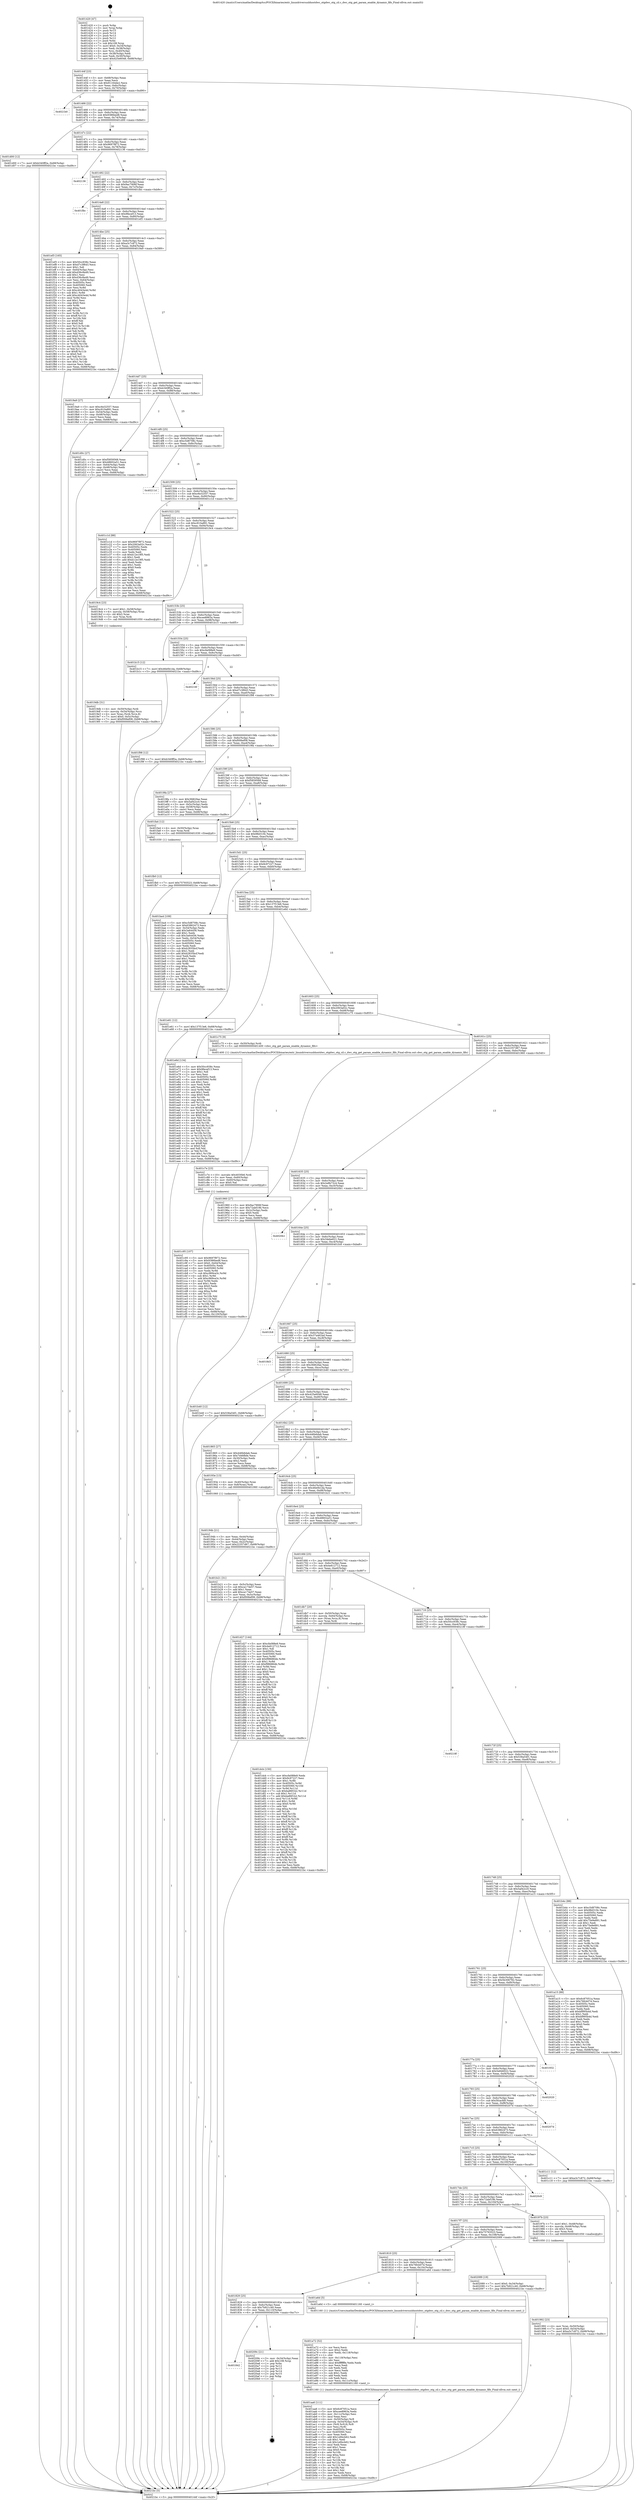 digraph "0x401420" {
  label = "0x401420 (/mnt/c/Users/mathe/Desktop/tcc/POCII/binaries/extr_linuxdriversusbhostdwc_otgdwc_otg_cil.c_dwc_otg_get_param_enable_dynamic_fifo_Final-ollvm.out::main(0))"
  labelloc = "t"
  node[shape=record]

  Entry [label="",width=0.3,height=0.3,shape=circle,fillcolor=black,style=filled]
  "0x40144f" [label="{
     0x40144f [23]\l
     | [instrs]\l
     &nbsp;&nbsp;0x40144f \<+3\>: mov -0x68(%rbp),%eax\l
     &nbsp;&nbsp;0x401452 \<+2\>: mov %eax,%ecx\l
     &nbsp;&nbsp;0x401454 \<+6\>: sub $0x91164de2,%ecx\l
     &nbsp;&nbsp;0x40145a \<+3\>: mov %eax,-0x6c(%rbp)\l
     &nbsp;&nbsp;0x40145d \<+3\>: mov %ecx,-0x70(%rbp)\l
     &nbsp;&nbsp;0x401460 \<+6\>: je 00000000004021b0 \<main+0xd90\>\l
  }"]
  "0x4021b0" [label="{
     0x4021b0\l
  }", style=dashed]
  "0x401466" [label="{
     0x401466 [22]\l
     | [instrs]\l
     &nbsp;&nbsp;0x401466 \<+5\>: jmp 000000000040146b \<main+0x4b\>\l
     &nbsp;&nbsp;0x40146b \<+3\>: mov -0x6c(%rbp),%eax\l
     &nbsp;&nbsp;0x40146e \<+5\>: sub $0x9386bed8,%eax\l
     &nbsp;&nbsp;0x401473 \<+3\>: mov %eax,-0x74(%rbp)\l
     &nbsp;&nbsp;0x401476 \<+6\>: je 0000000000401d00 \<main+0x8e0\>\l
  }"]
  Exit [label="",width=0.3,height=0.3,shape=circle,fillcolor=black,style=filled,peripheries=2]
  "0x401d00" [label="{
     0x401d00 [12]\l
     | [instrs]\l
     &nbsp;&nbsp;0x401d00 \<+7\>: movl $0xb340ff2a,-0x68(%rbp)\l
     &nbsp;&nbsp;0x401d07 \<+5\>: jmp 00000000004021bc \<main+0xd9c\>\l
  }"]
  "0x40147c" [label="{
     0x40147c [22]\l
     | [instrs]\l
     &nbsp;&nbsp;0x40147c \<+5\>: jmp 0000000000401481 \<main+0x61\>\l
     &nbsp;&nbsp;0x401481 \<+3\>: mov -0x6c(%rbp),%eax\l
     &nbsp;&nbsp;0x401484 \<+5\>: sub $0x9697f872,%eax\l
     &nbsp;&nbsp;0x401489 \<+3\>: mov %eax,-0x78(%rbp)\l
     &nbsp;&nbsp;0x40148c \<+6\>: je 0000000000402136 \<main+0xd16\>\l
  }"]
  "0x401842" [label="{
     0x401842\l
  }", style=dashed]
  "0x402136" [label="{
     0x402136\l
  }", style=dashed]
  "0x401492" [label="{
     0x401492 [22]\l
     | [instrs]\l
     &nbsp;&nbsp;0x401492 \<+5\>: jmp 0000000000401497 \<main+0x77\>\l
     &nbsp;&nbsp;0x401497 \<+3\>: mov -0x6c(%rbp),%eax\l
     &nbsp;&nbsp;0x40149a \<+5\>: sub $0x9ac7906f,%eax\l
     &nbsp;&nbsp;0x40149f \<+3\>: mov %eax,-0x7c(%rbp)\l
     &nbsp;&nbsp;0x4014a2 \<+6\>: je 0000000000401fbc \<main+0xb9c\>\l
  }"]
  "0x40209c" [label="{
     0x40209c [21]\l
     | [instrs]\l
     &nbsp;&nbsp;0x40209c \<+3\>: mov -0x34(%rbp),%eax\l
     &nbsp;&nbsp;0x40209f \<+7\>: add $0x108,%rsp\l
     &nbsp;&nbsp;0x4020a6 \<+1\>: pop %rbx\l
     &nbsp;&nbsp;0x4020a7 \<+2\>: pop %r12\l
     &nbsp;&nbsp;0x4020a9 \<+2\>: pop %r13\l
     &nbsp;&nbsp;0x4020ab \<+2\>: pop %r14\l
     &nbsp;&nbsp;0x4020ad \<+2\>: pop %r15\l
     &nbsp;&nbsp;0x4020af \<+1\>: pop %rbp\l
     &nbsp;&nbsp;0x4020b0 \<+1\>: ret\l
  }"]
  "0x401fbc" [label="{
     0x401fbc\l
  }", style=dashed]
  "0x4014a8" [label="{
     0x4014a8 [22]\l
     | [instrs]\l
     &nbsp;&nbsp;0x4014a8 \<+5\>: jmp 00000000004014ad \<main+0x8d\>\l
     &nbsp;&nbsp;0x4014ad \<+3\>: mov -0x6c(%rbp),%eax\l
     &nbsp;&nbsp;0x4014b0 \<+5\>: sub $0x9fecef13,%eax\l
     &nbsp;&nbsp;0x4014b5 \<+3\>: mov %eax,-0x80(%rbp)\l
     &nbsp;&nbsp;0x4014b8 \<+6\>: je 0000000000401ef3 \<main+0xad3\>\l
  }"]
  "0x401fb0" [label="{
     0x401fb0 [12]\l
     | [instrs]\l
     &nbsp;&nbsp;0x401fb0 \<+7\>: movl $0x75793523,-0x68(%rbp)\l
     &nbsp;&nbsp;0x401fb7 \<+5\>: jmp 00000000004021bc \<main+0xd9c\>\l
  }"]
  "0x401ef3" [label="{
     0x401ef3 [165]\l
     | [instrs]\l
     &nbsp;&nbsp;0x401ef3 \<+5\>: mov $0x50cc938c,%eax\l
     &nbsp;&nbsp;0x401ef8 \<+5\>: mov $0xd7c3f643,%ecx\l
     &nbsp;&nbsp;0x401efd \<+2\>: mov $0x1,%dl\l
     &nbsp;&nbsp;0x401eff \<+3\>: mov -0x64(%rbp),%esi\l
     &nbsp;&nbsp;0x401f02 \<+6\>: add $0xd36c8a49,%esi\l
     &nbsp;&nbsp;0x401f08 \<+3\>: add $0x1,%esi\l
     &nbsp;&nbsp;0x401f0b \<+6\>: sub $0xd36c8a49,%esi\l
     &nbsp;&nbsp;0x401f11 \<+3\>: mov %esi,-0x64(%rbp)\l
     &nbsp;&nbsp;0x401f14 \<+7\>: mov 0x40505c,%esi\l
     &nbsp;&nbsp;0x401f1b \<+7\>: mov 0x405060,%edi\l
     &nbsp;&nbsp;0x401f22 \<+3\>: mov %esi,%r8d\l
     &nbsp;&nbsp;0x401f25 \<+7\>: sub $0xc4043e4d,%r8d\l
     &nbsp;&nbsp;0x401f2c \<+4\>: sub $0x1,%r8d\l
     &nbsp;&nbsp;0x401f30 \<+7\>: add $0xc4043e4d,%r8d\l
     &nbsp;&nbsp;0x401f37 \<+4\>: imul %r8d,%esi\l
     &nbsp;&nbsp;0x401f3b \<+3\>: and $0x1,%esi\l
     &nbsp;&nbsp;0x401f3e \<+3\>: cmp $0x0,%esi\l
     &nbsp;&nbsp;0x401f41 \<+4\>: sete %r9b\l
     &nbsp;&nbsp;0x401f45 \<+3\>: cmp $0xa,%edi\l
     &nbsp;&nbsp;0x401f48 \<+4\>: setl %r10b\l
     &nbsp;&nbsp;0x401f4c \<+3\>: mov %r9b,%r11b\l
     &nbsp;&nbsp;0x401f4f \<+4\>: xor $0xff,%r11b\l
     &nbsp;&nbsp;0x401f53 \<+3\>: mov %r10b,%bl\l
     &nbsp;&nbsp;0x401f56 \<+3\>: xor $0xff,%bl\l
     &nbsp;&nbsp;0x401f59 \<+3\>: xor $0x0,%dl\l
     &nbsp;&nbsp;0x401f5c \<+3\>: mov %r11b,%r14b\l
     &nbsp;&nbsp;0x401f5f \<+4\>: and $0x0,%r14b\l
     &nbsp;&nbsp;0x401f63 \<+3\>: and %dl,%r9b\l
     &nbsp;&nbsp;0x401f66 \<+3\>: mov %bl,%r15b\l
     &nbsp;&nbsp;0x401f69 \<+4\>: and $0x0,%r15b\l
     &nbsp;&nbsp;0x401f6d \<+3\>: and %dl,%r10b\l
     &nbsp;&nbsp;0x401f70 \<+3\>: or %r9b,%r14b\l
     &nbsp;&nbsp;0x401f73 \<+3\>: or %r10b,%r15b\l
     &nbsp;&nbsp;0x401f76 \<+3\>: xor %r15b,%r14b\l
     &nbsp;&nbsp;0x401f79 \<+3\>: or %bl,%r11b\l
     &nbsp;&nbsp;0x401f7c \<+4\>: xor $0xff,%r11b\l
     &nbsp;&nbsp;0x401f80 \<+3\>: or $0x0,%dl\l
     &nbsp;&nbsp;0x401f83 \<+3\>: and %dl,%r11b\l
     &nbsp;&nbsp;0x401f86 \<+3\>: or %r11b,%r14b\l
     &nbsp;&nbsp;0x401f89 \<+4\>: test $0x1,%r14b\l
     &nbsp;&nbsp;0x401f8d \<+3\>: cmovne %ecx,%eax\l
     &nbsp;&nbsp;0x401f90 \<+3\>: mov %eax,-0x68(%rbp)\l
     &nbsp;&nbsp;0x401f93 \<+5\>: jmp 00000000004021bc \<main+0xd9c\>\l
  }"]
  "0x4014be" [label="{
     0x4014be [25]\l
     | [instrs]\l
     &nbsp;&nbsp;0x4014be \<+5\>: jmp 00000000004014c3 \<main+0xa3\>\l
     &nbsp;&nbsp;0x4014c3 \<+3\>: mov -0x6c(%rbp),%eax\l
     &nbsp;&nbsp;0x4014c6 \<+5\>: sub $0xa3c7c872,%eax\l
     &nbsp;&nbsp;0x4014cb \<+6\>: mov %eax,-0x84(%rbp)\l
     &nbsp;&nbsp;0x4014d1 \<+6\>: je 00000000004019a9 \<main+0x589\>\l
  }"]
  "0x401dcb" [label="{
     0x401dcb [150]\l
     | [instrs]\l
     &nbsp;&nbsp;0x401dcb \<+5\>: mov $0xcfa088e9,%edx\l
     &nbsp;&nbsp;0x401dd0 \<+5\>: mov $0x9c97227,%esi\l
     &nbsp;&nbsp;0x401dd5 \<+3\>: mov $0x1,%r8b\l
     &nbsp;&nbsp;0x401dd8 \<+8\>: mov 0x40505c,%r9d\l
     &nbsp;&nbsp;0x401de0 \<+8\>: mov 0x405060,%r10d\l
     &nbsp;&nbsp;0x401de8 \<+3\>: mov %r9d,%r11d\l
     &nbsp;&nbsp;0x401deb \<+7\>: sub $0xba86f1b2,%r11d\l
     &nbsp;&nbsp;0x401df2 \<+4\>: sub $0x1,%r11d\l
     &nbsp;&nbsp;0x401df6 \<+7\>: add $0xba86f1b2,%r11d\l
     &nbsp;&nbsp;0x401dfd \<+4\>: imul %r11d,%r9d\l
     &nbsp;&nbsp;0x401e01 \<+4\>: and $0x1,%r9d\l
     &nbsp;&nbsp;0x401e05 \<+4\>: cmp $0x0,%r9d\l
     &nbsp;&nbsp;0x401e09 \<+3\>: sete %bl\l
     &nbsp;&nbsp;0x401e0c \<+4\>: cmp $0xa,%r10d\l
     &nbsp;&nbsp;0x401e10 \<+4\>: setl %r14b\l
     &nbsp;&nbsp;0x401e14 \<+3\>: mov %bl,%r15b\l
     &nbsp;&nbsp;0x401e17 \<+4\>: xor $0xff,%r15b\l
     &nbsp;&nbsp;0x401e1b \<+3\>: mov %r14b,%r12b\l
     &nbsp;&nbsp;0x401e1e \<+4\>: xor $0xff,%r12b\l
     &nbsp;&nbsp;0x401e22 \<+4\>: xor $0x1,%r8b\l
     &nbsp;&nbsp;0x401e26 \<+3\>: mov %r15b,%r13b\l
     &nbsp;&nbsp;0x401e29 \<+4\>: and $0xff,%r13b\l
     &nbsp;&nbsp;0x401e2d \<+3\>: and %r8b,%bl\l
     &nbsp;&nbsp;0x401e30 \<+3\>: mov %r12b,%al\l
     &nbsp;&nbsp;0x401e33 \<+2\>: and $0xff,%al\l
     &nbsp;&nbsp;0x401e35 \<+3\>: and %r8b,%r14b\l
     &nbsp;&nbsp;0x401e38 \<+3\>: or %bl,%r13b\l
     &nbsp;&nbsp;0x401e3b \<+3\>: or %r14b,%al\l
     &nbsp;&nbsp;0x401e3e \<+3\>: xor %al,%r13b\l
     &nbsp;&nbsp;0x401e41 \<+3\>: or %r12b,%r15b\l
     &nbsp;&nbsp;0x401e44 \<+4\>: xor $0xff,%r15b\l
     &nbsp;&nbsp;0x401e48 \<+4\>: or $0x1,%r8b\l
     &nbsp;&nbsp;0x401e4c \<+3\>: and %r8b,%r15b\l
     &nbsp;&nbsp;0x401e4f \<+3\>: or %r15b,%r13b\l
     &nbsp;&nbsp;0x401e52 \<+4\>: test $0x1,%r13b\l
     &nbsp;&nbsp;0x401e56 \<+3\>: cmovne %esi,%edx\l
     &nbsp;&nbsp;0x401e59 \<+3\>: mov %edx,-0x68(%rbp)\l
     &nbsp;&nbsp;0x401e5c \<+5\>: jmp 00000000004021bc \<main+0xd9c\>\l
  }"]
  "0x4019a9" [label="{
     0x4019a9 [27]\l
     | [instrs]\l
     &nbsp;&nbsp;0x4019a9 \<+5\>: mov $0xc6e32557,%eax\l
     &nbsp;&nbsp;0x4019ae \<+5\>: mov $0xc910a891,%ecx\l
     &nbsp;&nbsp;0x4019b3 \<+3\>: mov -0x54(%rbp),%edx\l
     &nbsp;&nbsp;0x4019b6 \<+3\>: cmp -0x48(%rbp),%edx\l
     &nbsp;&nbsp;0x4019b9 \<+3\>: cmovl %ecx,%eax\l
     &nbsp;&nbsp;0x4019bc \<+3\>: mov %eax,-0x68(%rbp)\l
     &nbsp;&nbsp;0x4019bf \<+5\>: jmp 00000000004021bc \<main+0xd9c\>\l
  }"]
  "0x4014d7" [label="{
     0x4014d7 [25]\l
     | [instrs]\l
     &nbsp;&nbsp;0x4014d7 \<+5\>: jmp 00000000004014dc \<main+0xbc\>\l
     &nbsp;&nbsp;0x4014dc \<+3\>: mov -0x6c(%rbp),%eax\l
     &nbsp;&nbsp;0x4014df \<+5\>: sub $0xb340ff2a,%eax\l
     &nbsp;&nbsp;0x4014e4 \<+6\>: mov %eax,-0x88(%rbp)\l
     &nbsp;&nbsp;0x4014ea \<+6\>: je 0000000000401d0c \<main+0x8ec\>\l
  }"]
  "0x401c95" [label="{
     0x401c95 [107]\l
     | [instrs]\l
     &nbsp;&nbsp;0x401c95 \<+5\>: mov $0x9697f872,%esi\l
     &nbsp;&nbsp;0x401c9a \<+5\>: mov $0x9386bed8,%ecx\l
     &nbsp;&nbsp;0x401c9f \<+7\>: movl $0x0,-0x64(%rbp)\l
     &nbsp;&nbsp;0x401ca6 \<+7\>: mov 0x40505c,%edx\l
     &nbsp;&nbsp;0x401cad \<+8\>: mov 0x405060,%r8d\l
     &nbsp;&nbsp;0x401cb5 \<+3\>: mov %edx,%r9d\l
     &nbsp;&nbsp;0x401cb8 \<+7\>: sub $0xc969ce3c,%r9d\l
     &nbsp;&nbsp;0x401cbf \<+4\>: sub $0x1,%r9d\l
     &nbsp;&nbsp;0x401cc3 \<+7\>: add $0xc969ce3c,%r9d\l
     &nbsp;&nbsp;0x401cca \<+4\>: imul %r9d,%edx\l
     &nbsp;&nbsp;0x401cce \<+3\>: and $0x1,%edx\l
     &nbsp;&nbsp;0x401cd1 \<+3\>: cmp $0x0,%edx\l
     &nbsp;&nbsp;0x401cd4 \<+4\>: sete %r10b\l
     &nbsp;&nbsp;0x401cd8 \<+4\>: cmp $0xa,%r8d\l
     &nbsp;&nbsp;0x401cdc \<+4\>: setl %r11b\l
     &nbsp;&nbsp;0x401ce0 \<+3\>: mov %r10b,%bl\l
     &nbsp;&nbsp;0x401ce3 \<+3\>: and %r11b,%bl\l
     &nbsp;&nbsp;0x401ce6 \<+3\>: xor %r11b,%r10b\l
     &nbsp;&nbsp;0x401ce9 \<+3\>: or %r10b,%bl\l
     &nbsp;&nbsp;0x401cec \<+3\>: test $0x1,%bl\l
     &nbsp;&nbsp;0x401cef \<+3\>: cmovne %ecx,%esi\l
     &nbsp;&nbsp;0x401cf2 \<+3\>: mov %esi,-0x68(%rbp)\l
     &nbsp;&nbsp;0x401cf5 \<+6\>: mov %eax,-0x120(%rbp)\l
     &nbsp;&nbsp;0x401cfb \<+5\>: jmp 00000000004021bc \<main+0xd9c\>\l
  }"]
  "0x401d0c" [label="{
     0x401d0c [27]\l
     | [instrs]\l
     &nbsp;&nbsp;0x401d0c \<+5\>: mov $0xf5859568,%eax\l
     &nbsp;&nbsp;0x401d11 \<+5\>: mov $0x48602a51,%ecx\l
     &nbsp;&nbsp;0x401d16 \<+3\>: mov -0x64(%rbp),%edx\l
     &nbsp;&nbsp;0x401d19 \<+3\>: cmp -0x48(%rbp),%edx\l
     &nbsp;&nbsp;0x401d1c \<+3\>: cmovl %ecx,%eax\l
     &nbsp;&nbsp;0x401d1f \<+3\>: mov %eax,-0x68(%rbp)\l
     &nbsp;&nbsp;0x401d22 \<+5\>: jmp 00000000004021bc \<main+0xd9c\>\l
  }"]
  "0x4014f0" [label="{
     0x4014f0 [25]\l
     | [instrs]\l
     &nbsp;&nbsp;0x4014f0 \<+5\>: jmp 00000000004014f5 \<main+0xd5\>\l
     &nbsp;&nbsp;0x4014f5 \<+3\>: mov -0x6c(%rbp),%eax\l
     &nbsp;&nbsp;0x4014f8 \<+5\>: sub $0xc5d8708c,%eax\l
     &nbsp;&nbsp;0x4014fd \<+6\>: mov %eax,-0x8c(%rbp)\l
     &nbsp;&nbsp;0x401503 \<+6\>: je 000000000040211d \<main+0xcfd\>\l
  }"]
  "0x401c7e" [label="{
     0x401c7e [23]\l
     | [instrs]\l
     &nbsp;&nbsp;0x401c7e \<+10\>: movabs $0x4030b6,%rdi\l
     &nbsp;&nbsp;0x401c88 \<+3\>: mov %eax,-0x60(%rbp)\l
     &nbsp;&nbsp;0x401c8b \<+3\>: mov -0x60(%rbp),%esi\l
     &nbsp;&nbsp;0x401c8e \<+2\>: mov $0x0,%al\l
     &nbsp;&nbsp;0x401c90 \<+5\>: call 0000000000401040 \<printf@plt\>\l
     | [calls]\l
     &nbsp;&nbsp;0x401040 \{1\} (unknown)\l
  }"]
  "0x40211d" [label="{
     0x40211d\l
  }", style=dashed]
  "0x401509" [label="{
     0x401509 [25]\l
     | [instrs]\l
     &nbsp;&nbsp;0x401509 \<+5\>: jmp 000000000040150e \<main+0xee\>\l
     &nbsp;&nbsp;0x40150e \<+3\>: mov -0x6c(%rbp),%eax\l
     &nbsp;&nbsp;0x401511 \<+5\>: sub $0xc6e32557,%eax\l
     &nbsp;&nbsp;0x401516 \<+6\>: mov %eax,-0x90(%rbp)\l
     &nbsp;&nbsp;0x40151c \<+6\>: je 0000000000401c1d \<main+0x7fd\>\l
  }"]
  "0x401aa6" [label="{
     0x401aa6 [111]\l
     | [instrs]\l
     &nbsp;&nbsp;0x401aa6 \<+5\>: mov $0x6c87051a,%ecx\l
     &nbsp;&nbsp;0x401aab \<+5\>: mov $0xcee8963a,%edx\l
     &nbsp;&nbsp;0x401ab0 \<+6\>: mov -0x11c(%rbp),%esi\l
     &nbsp;&nbsp;0x401ab6 \<+3\>: imul %eax,%esi\l
     &nbsp;&nbsp;0x401ab9 \<+4\>: mov -0x50(%rbp),%r8\l
     &nbsp;&nbsp;0x401abd \<+4\>: movslq -0x54(%rbp),%r9\l
     &nbsp;&nbsp;0x401ac1 \<+4\>: mov (%r8,%r9,8),%r8\l
     &nbsp;&nbsp;0x401ac5 \<+3\>: mov %esi,(%r8)\l
     &nbsp;&nbsp;0x401ac8 \<+7\>: mov 0x40505c,%eax\l
     &nbsp;&nbsp;0x401acf \<+7\>: mov 0x405060,%esi\l
     &nbsp;&nbsp;0x401ad6 \<+2\>: mov %eax,%edi\l
     &nbsp;&nbsp;0x401ad8 \<+6\>: add $0x1e6bcb62,%edi\l
     &nbsp;&nbsp;0x401ade \<+3\>: sub $0x1,%edi\l
     &nbsp;&nbsp;0x401ae1 \<+6\>: sub $0x1e6bcb62,%edi\l
     &nbsp;&nbsp;0x401ae7 \<+3\>: imul %edi,%eax\l
     &nbsp;&nbsp;0x401aea \<+3\>: and $0x1,%eax\l
     &nbsp;&nbsp;0x401aed \<+3\>: cmp $0x0,%eax\l
     &nbsp;&nbsp;0x401af0 \<+4\>: sete %r10b\l
     &nbsp;&nbsp;0x401af4 \<+3\>: cmp $0xa,%esi\l
     &nbsp;&nbsp;0x401af7 \<+4\>: setl %r11b\l
     &nbsp;&nbsp;0x401afb \<+3\>: mov %r10b,%bl\l
     &nbsp;&nbsp;0x401afe \<+3\>: and %r11b,%bl\l
     &nbsp;&nbsp;0x401b01 \<+3\>: xor %r11b,%r10b\l
     &nbsp;&nbsp;0x401b04 \<+3\>: or %r10b,%bl\l
     &nbsp;&nbsp;0x401b07 \<+3\>: test $0x1,%bl\l
     &nbsp;&nbsp;0x401b0a \<+3\>: cmovne %edx,%ecx\l
     &nbsp;&nbsp;0x401b0d \<+3\>: mov %ecx,-0x68(%rbp)\l
     &nbsp;&nbsp;0x401b10 \<+5\>: jmp 00000000004021bc \<main+0xd9c\>\l
  }"]
  "0x401c1d" [label="{
     0x401c1d [88]\l
     | [instrs]\l
     &nbsp;&nbsp;0x401c1d \<+5\>: mov $0x9697f872,%eax\l
     &nbsp;&nbsp;0x401c22 \<+5\>: mov $0x2063a02c,%ecx\l
     &nbsp;&nbsp;0x401c27 \<+7\>: mov 0x40505c,%edx\l
     &nbsp;&nbsp;0x401c2e \<+7\>: mov 0x405060,%esi\l
     &nbsp;&nbsp;0x401c35 \<+2\>: mov %edx,%edi\l
     &nbsp;&nbsp;0x401c37 \<+6\>: sub $0xb12e19f5,%edi\l
     &nbsp;&nbsp;0x401c3d \<+3\>: sub $0x1,%edi\l
     &nbsp;&nbsp;0x401c40 \<+6\>: add $0xb12e19f5,%edi\l
     &nbsp;&nbsp;0x401c46 \<+3\>: imul %edi,%edx\l
     &nbsp;&nbsp;0x401c49 \<+3\>: and $0x1,%edx\l
     &nbsp;&nbsp;0x401c4c \<+3\>: cmp $0x0,%edx\l
     &nbsp;&nbsp;0x401c4f \<+4\>: sete %r8b\l
     &nbsp;&nbsp;0x401c53 \<+3\>: cmp $0xa,%esi\l
     &nbsp;&nbsp;0x401c56 \<+4\>: setl %r9b\l
     &nbsp;&nbsp;0x401c5a \<+3\>: mov %r8b,%r10b\l
     &nbsp;&nbsp;0x401c5d \<+3\>: and %r9b,%r10b\l
     &nbsp;&nbsp;0x401c60 \<+3\>: xor %r9b,%r8b\l
     &nbsp;&nbsp;0x401c63 \<+3\>: or %r8b,%r10b\l
     &nbsp;&nbsp;0x401c66 \<+4\>: test $0x1,%r10b\l
     &nbsp;&nbsp;0x401c6a \<+3\>: cmovne %ecx,%eax\l
     &nbsp;&nbsp;0x401c6d \<+3\>: mov %eax,-0x68(%rbp)\l
     &nbsp;&nbsp;0x401c70 \<+5\>: jmp 00000000004021bc \<main+0xd9c\>\l
  }"]
  "0x401522" [label="{
     0x401522 [25]\l
     | [instrs]\l
     &nbsp;&nbsp;0x401522 \<+5\>: jmp 0000000000401527 \<main+0x107\>\l
     &nbsp;&nbsp;0x401527 \<+3\>: mov -0x6c(%rbp),%eax\l
     &nbsp;&nbsp;0x40152a \<+5\>: sub $0xc910a891,%eax\l
     &nbsp;&nbsp;0x40152f \<+6\>: mov %eax,-0x94(%rbp)\l
     &nbsp;&nbsp;0x401535 \<+6\>: je 00000000004019c4 \<main+0x5a4\>\l
  }"]
  "0x401a72" [label="{
     0x401a72 [52]\l
     | [instrs]\l
     &nbsp;&nbsp;0x401a72 \<+2\>: xor %ecx,%ecx\l
     &nbsp;&nbsp;0x401a74 \<+5\>: mov $0x2,%edx\l
     &nbsp;&nbsp;0x401a79 \<+6\>: mov %edx,-0x118(%rbp)\l
     &nbsp;&nbsp;0x401a7f \<+1\>: cltd\l
     &nbsp;&nbsp;0x401a80 \<+6\>: mov -0x118(%rbp),%esi\l
     &nbsp;&nbsp;0x401a86 \<+2\>: idiv %esi\l
     &nbsp;&nbsp;0x401a88 \<+6\>: imul $0xfffffffe,%edx,%edx\l
     &nbsp;&nbsp;0x401a8e \<+2\>: mov %ecx,%edi\l
     &nbsp;&nbsp;0x401a90 \<+2\>: sub %edx,%edi\l
     &nbsp;&nbsp;0x401a92 \<+2\>: mov %ecx,%edx\l
     &nbsp;&nbsp;0x401a94 \<+3\>: sub $0x1,%edx\l
     &nbsp;&nbsp;0x401a97 \<+2\>: add %edx,%edi\l
     &nbsp;&nbsp;0x401a99 \<+2\>: sub %edi,%ecx\l
     &nbsp;&nbsp;0x401a9b \<+6\>: mov %ecx,-0x11c(%rbp)\l
     &nbsp;&nbsp;0x401aa1 \<+5\>: call 0000000000401160 \<next_i\>\l
     | [calls]\l
     &nbsp;&nbsp;0x401160 \{1\} (/mnt/c/Users/mathe/Desktop/tcc/POCII/binaries/extr_linuxdriversusbhostdwc_otgdwc_otg_cil.c_dwc_otg_get_param_enable_dynamic_fifo_Final-ollvm.out::next_i)\l
  }"]
  "0x4019c4" [label="{
     0x4019c4 [23]\l
     | [instrs]\l
     &nbsp;&nbsp;0x4019c4 \<+7\>: movl $0x1,-0x58(%rbp)\l
     &nbsp;&nbsp;0x4019cb \<+4\>: movslq -0x58(%rbp),%rax\l
     &nbsp;&nbsp;0x4019cf \<+4\>: shl $0x2,%rax\l
     &nbsp;&nbsp;0x4019d3 \<+3\>: mov %rax,%rdi\l
     &nbsp;&nbsp;0x4019d6 \<+5\>: call 0000000000401050 \<malloc@plt\>\l
     | [calls]\l
     &nbsp;&nbsp;0x401050 \{1\} (unknown)\l
  }"]
  "0x40153b" [label="{
     0x40153b [25]\l
     | [instrs]\l
     &nbsp;&nbsp;0x40153b \<+5\>: jmp 0000000000401540 \<main+0x120\>\l
     &nbsp;&nbsp;0x401540 \<+3\>: mov -0x6c(%rbp),%eax\l
     &nbsp;&nbsp;0x401543 \<+5\>: sub $0xcee8963a,%eax\l
     &nbsp;&nbsp;0x401548 \<+6\>: mov %eax,-0x98(%rbp)\l
     &nbsp;&nbsp;0x40154e \<+6\>: je 0000000000401b15 \<main+0x6f5\>\l
  }"]
  "0x401829" [label="{
     0x401829 [25]\l
     | [instrs]\l
     &nbsp;&nbsp;0x401829 \<+5\>: jmp 000000000040182e \<main+0x40e\>\l
     &nbsp;&nbsp;0x40182e \<+3\>: mov -0x6c(%rbp),%eax\l
     &nbsp;&nbsp;0x401831 \<+5\>: sub $0x7b921c40,%eax\l
     &nbsp;&nbsp;0x401836 \<+6\>: mov %eax,-0x110(%rbp)\l
     &nbsp;&nbsp;0x40183c \<+6\>: je 000000000040209c \<main+0xc7c\>\l
  }"]
  "0x401b15" [label="{
     0x401b15 [12]\l
     | [instrs]\l
     &nbsp;&nbsp;0x401b15 \<+7\>: movl $0x46e0b1da,-0x68(%rbp)\l
     &nbsp;&nbsp;0x401b1c \<+5\>: jmp 00000000004021bc \<main+0xd9c\>\l
  }"]
  "0x401554" [label="{
     0x401554 [25]\l
     | [instrs]\l
     &nbsp;&nbsp;0x401554 \<+5\>: jmp 0000000000401559 \<main+0x139\>\l
     &nbsp;&nbsp;0x401559 \<+3\>: mov -0x6c(%rbp),%eax\l
     &nbsp;&nbsp;0x40155c \<+5\>: sub $0xcfa088e9,%eax\l
     &nbsp;&nbsp;0x401561 \<+6\>: mov %eax,-0x9c(%rbp)\l
     &nbsp;&nbsp;0x401567 \<+6\>: je 000000000040216f \<main+0xd4f\>\l
  }"]
  "0x401a6d" [label="{
     0x401a6d [5]\l
     | [instrs]\l
     &nbsp;&nbsp;0x401a6d \<+5\>: call 0000000000401160 \<next_i\>\l
     | [calls]\l
     &nbsp;&nbsp;0x401160 \{1\} (/mnt/c/Users/mathe/Desktop/tcc/POCII/binaries/extr_linuxdriversusbhostdwc_otgdwc_otg_cil.c_dwc_otg_get_param_enable_dynamic_fifo_Final-ollvm.out::next_i)\l
  }"]
  "0x40216f" [label="{
     0x40216f\l
  }", style=dashed]
  "0x40156d" [label="{
     0x40156d [25]\l
     | [instrs]\l
     &nbsp;&nbsp;0x40156d \<+5\>: jmp 0000000000401572 \<main+0x152\>\l
     &nbsp;&nbsp;0x401572 \<+3\>: mov -0x6c(%rbp),%eax\l
     &nbsp;&nbsp;0x401575 \<+5\>: sub $0xd7c3f643,%eax\l
     &nbsp;&nbsp;0x40157a \<+6\>: mov %eax,-0xa0(%rbp)\l
     &nbsp;&nbsp;0x401580 \<+6\>: je 0000000000401f98 \<main+0xb78\>\l
  }"]
  "0x401810" [label="{
     0x401810 [25]\l
     | [instrs]\l
     &nbsp;&nbsp;0x401810 \<+5\>: jmp 0000000000401815 \<main+0x3f5\>\l
     &nbsp;&nbsp;0x401815 \<+3\>: mov -0x6c(%rbp),%eax\l
     &nbsp;&nbsp;0x401818 \<+5\>: sub $0x76fcb07d,%eax\l
     &nbsp;&nbsp;0x40181d \<+6\>: mov %eax,-0x10c(%rbp)\l
     &nbsp;&nbsp;0x401823 \<+6\>: je 0000000000401a6d \<main+0x64d\>\l
  }"]
  "0x401f98" [label="{
     0x401f98 [12]\l
     | [instrs]\l
     &nbsp;&nbsp;0x401f98 \<+7\>: movl $0xb340ff2a,-0x68(%rbp)\l
     &nbsp;&nbsp;0x401f9f \<+5\>: jmp 00000000004021bc \<main+0xd9c\>\l
  }"]
  "0x401586" [label="{
     0x401586 [25]\l
     | [instrs]\l
     &nbsp;&nbsp;0x401586 \<+5\>: jmp 000000000040158b \<main+0x16b\>\l
     &nbsp;&nbsp;0x40158b \<+3\>: mov -0x6c(%rbp),%eax\l
     &nbsp;&nbsp;0x40158e \<+5\>: sub $0xf006ef08,%eax\l
     &nbsp;&nbsp;0x401593 \<+6\>: mov %eax,-0xa4(%rbp)\l
     &nbsp;&nbsp;0x401599 \<+6\>: je 00000000004019fa \<main+0x5da\>\l
  }"]
  "0x402089" [label="{
     0x402089 [19]\l
     | [instrs]\l
     &nbsp;&nbsp;0x402089 \<+7\>: movl $0x0,-0x34(%rbp)\l
     &nbsp;&nbsp;0x402090 \<+7\>: movl $0x7b921c40,-0x68(%rbp)\l
     &nbsp;&nbsp;0x402097 \<+5\>: jmp 00000000004021bc \<main+0xd9c\>\l
  }"]
  "0x4019fa" [label="{
     0x4019fa [27]\l
     | [instrs]\l
     &nbsp;&nbsp;0x4019fa \<+5\>: mov $0x3fd62fae,%eax\l
     &nbsp;&nbsp;0x4019ff \<+5\>: mov $0x5af42cc0,%ecx\l
     &nbsp;&nbsp;0x401a04 \<+3\>: mov -0x5c(%rbp),%edx\l
     &nbsp;&nbsp;0x401a07 \<+3\>: cmp -0x58(%rbp),%edx\l
     &nbsp;&nbsp;0x401a0a \<+3\>: cmovl %ecx,%eax\l
     &nbsp;&nbsp;0x401a0d \<+3\>: mov %eax,-0x68(%rbp)\l
     &nbsp;&nbsp;0x401a10 \<+5\>: jmp 00000000004021bc \<main+0xd9c\>\l
  }"]
  "0x40159f" [label="{
     0x40159f [25]\l
     | [instrs]\l
     &nbsp;&nbsp;0x40159f \<+5\>: jmp 00000000004015a4 \<main+0x184\>\l
     &nbsp;&nbsp;0x4015a4 \<+3\>: mov -0x6c(%rbp),%eax\l
     &nbsp;&nbsp;0x4015a7 \<+5\>: sub $0xf5859568,%eax\l
     &nbsp;&nbsp;0x4015ac \<+6\>: mov %eax,-0xa8(%rbp)\l
     &nbsp;&nbsp;0x4015b2 \<+6\>: je 0000000000401fa4 \<main+0xb84\>\l
  }"]
  "0x4019db" [label="{
     0x4019db [31]\l
     | [instrs]\l
     &nbsp;&nbsp;0x4019db \<+4\>: mov -0x50(%rbp),%rdi\l
     &nbsp;&nbsp;0x4019df \<+4\>: movslq -0x54(%rbp),%rcx\l
     &nbsp;&nbsp;0x4019e3 \<+4\>: mov %rax,(%rdi,%rcx,8)\l
     &nbsp;&nbsp;0x4019e7 \<+7\>: movl $0x0,-0x5c(%rbp)\l
     &nbsp;&nbsp;0x4019ee \<+7\>: movl $0xf006ef08,-0x68(%rbp)\l
     &nbsp;&nbsp;0x4019f5 \<+5\>: jmp 00000000004021bc \<main+0xd9c\>\l
  }"]
  "0x401fa4" [label="{
     0x401fa4 [12]\l
     | [instrs]\l
     &nbsp;&nbsp;0x401fa4 \<+4\>: mov -0x50(%rbp),%rax\l
     &nbsp;&nbsp;0x401fa8 \<+3\>: mov %rax,%rdi\l
     &nbsp;&nbsp;0x401fab \<+5\>: call 0000000000401030 \<free@plt\>\l
     | [calls]\l
     &nbsp;&nbsp;0x401030 \{1\} (unknown)\l
  }"]
  "0x4015b8" [label="{
     0x4015b8 [25]\l
     | [instrs]\l
     &nbsp;&nbsp;0x4015b8 \<+5\>: jmp 00000000004015bd \<main+0x19d\>\l
     &nbsp;&nbsp;0x4015bd \<+3\>: mov -0x6c(%rbp),%eax\l
     &nbsp;&nbsp;0x4015c0 \<+5\>: sub $0x98d319c,%eax\l
     &nbsp;&nbsp;0x4015c5 \<+6\>: mov %eax,-0xac(%rbp)\l
     &nbsp;&nbsp;0x4015cb \<+6\>: je 0000000000401ba4 \<main+0x784\>\l
  }"]
  "0x401992" [label="{
     0x401992 [23]\l
     | [instrs]\l
     &nbsp;&nbsp;0x401992 \<+4\>: mov %rax,-0x50(%rbp)\l
     &nbsp;&nbsp;0x401996 \<+7\>: movl $0x0,-0x54(%rbp)\l
     &nbsp;&nbsp;0x40199d \<+7\>: movl $0xa3c7c872,-0x68(%rbp)\l
     &nbsp;&nbsp;0x4019a4 \<+5\>: jmp 00000000004021bc \<main+0xd9c\>\l
  }"]
  "0x401ba4" [label="{
     0x401ba4 [109]\l
     | [instrs]\l
     &nbsp;&nbsp;0x401ba4 \<+5\>: mov $0xc5d8708c,%eax\l
     &nbsp;&nbsp;0x401ba9 \<+5\>: mov $0x63862473,%ecx\l
     &nbsp;&nbsp;0x401bae \<+3\>: mov -0x54(%rbp),%edx\l
     &nbsp;&nbsp;0x401bb1 \<+6\>: add $0x3a64456,%edx\l
     &nbsp;&nbsp;0x401bb7 \<+3\>: add $0x1,%edx\l
     &nbsp;&nbsp;0x401bba \<+6\>: sub $0x3a64456,%edx\l
     &nbsp;&nbsp;0x401bc0 \<+3\>: mov %edx,-0x54(%rbp)\l
     &nbsp;&nbsp;0x401bc3 \<+7\>: mov 0x40505c,%edx\l
     &nbsp;&nbsp;0x401bca \<+7\>: mov 0x405060,%esi\l
     &nbsp;&nbsp;0x401bd1 \<+2\>: mov %edx,%edi\l
     &nbsp;&nbsp;0x401bd3 \<+6\>: sub $0xb2835bcf,%edi\l
     &nbsp;&nbsp;0x401bd9 \<+3\>: sub $0x1,%edi\l
     &nbsp;&nbsp;0x401bdc \<+6\>: add $0xb2835bcf,%edi\l
     &nbsp;&nbsp;0x401be2 \<+3\>: imul %edi,%edx\l
     &nbsp;&nbsp;0x401be5 \<+3\>: and $0x1,%edx\l
     &nbsp;&nbsp;0x401be8 \<+3\>: cmp $0x0,%edx\l
     &nbsp;&nbsp;0x401beb \<+4\>: sete %r8b\l
     &nbsp;&nbsp;0x401bef \<+3\>: cmp $0xa,%esi\l
     &nbsp;&nbsp;0x401bf2 \<+4\>: setl %r9b\l
     &nbsp;&nbsp;0x401bf6 \<+3\>: mov %r8b,%r10b\l
     &nbsp;&nbsp;0x401bf9 \<+3\>: and %r9b,%r10b\l
     &nbsp;&nbsp;0x401bfc \<+3\>: xor %r9b,%r8b\l
     &nbsp;&nbsp;0x401bff \<+3\>: or %r8b,%r10b\l
     &nbsp;&nbsp;0x401c02 \<+4\>: test $0x1,%r10b\l
     &nbsp;&nbsp;0x401c06 \<+3\>: cmovne %ecx,%eax\l
     &nbsp;&nbsp;0x401c09 \<+3\>: mov %eax,-0x68(%rbp)\l
     &nbsp;&nbsp;0x401c0c \<+5\>: jmp 00000000004021bc \<main+0xd9c\>\l
  }"]
  "0x4015d1" [label="{
     0x4015d1 [25]\l
     | [instrs]\l
     &nbsp;&nbsp;0x4015d1 \<+5\>: jmp 00000000004015d6 \<main+0x1b6\>\l
     &nbsp;&nbsp;0x4015d6 \<+3\>: mov -0x6c(%rbp),%eax\l
     &nbsp;&nbsp;0x4015d9 \<+5\>: sub $0x9c97227,%eax\l
     &nbsp;&nbsp;0x4015de \<+6\>: mov %eax,-0xb0(%rbp)\l
     &nbsp;&nbsp;0x4015e4 \<+6\>: je 0000000000401e61 \<main+0xa41\>\l
  }"]
  "0x4017f7" [label="{
     0x4017f7 [25]\l
     | [instrs]\l
     &nbsp;&nbsp;0x4017f7 \<+5\>: jmp 00000000004017fc \<main+0x3dc\>\l
     &nbsp;&nbsp;0x4017fc \<+3\>: mov -0x6c(%rbp),%eax\l
     &nbsp;&nbsp;0x4017ff \<+5\>: sub $0x75793523,%eax\l
     &nbsp;&nbsp;0x401804 \<+6\>: mov %eax,-0x108(%rbp)\l
     &nbsp;&nbsp;0x40180a \<+6\>: je 0000000000402089 \<main+0xc69\>\l
  }"]
  "0x401e61" [label="{
     0x401e61 [12]\l
     | [instrs]\l
     &nbsp;&nbsp;0x401e61 \<+7\>: movl $0x137f13e6,-0x68(%rbp)\l
     &nbsp;&nbsp;0x401e68 \<+5\>: jmp 00000000004021bc \<main+0xd9c\>\l
  }"]
  "0x4015ea" [label="{
     0x4015ea [25]\l
     | [instrs]\l
     &nbsp;&nbsp;0x4015ea \<+5\>: jmp 00000000004015ef \<main+0x1cf\>\l
     &nbsp;&nbsp;0x4015ef \<+3\>: mov -0x6c(%rbp),%eax\l
     &nbsp;&nbsp;0x4015f2 \<+5\>: sub $0x137f13e6,%eax\l
     &nbsp;&nbsp;0x4015f7 \<+6\>: mov %eax,-0xb4(%rbp)\l
     &nbsp;&nbsp;0x4015fd \<+6\>: je 0000000000401e6d \<main+0xa4d\>\l
  }"]
  "0x40197b" [label="{
     0x40197b [23]\l
     | [instrs]\l
     &nbsp;&nbsp;0x40197b \<+7\>: movl $0x1,-0x48(%rbp)\l
     &nbsp;&nbsp;0x401982 \<+4\>: movslq -0x48(%rbp),%rax\l
     &nbsp;&nbsp;0x401986 \<+4\>: shl $0x3,%rax\l
     &nbsp;&nbsp;0x40198a \<+3\>: mov %rax,%rdi\l
     &nbsp;&nbsp;0x40198d \<+5\>: call 0000000000401050 \<malloc@plt\>\l
     | [calls]\l
     &nbsp;&nbsp;0x401050 \{1\} (unknown)\l
  }"]
  "0x401e6d" [label="{
     0x401e6d [134]\l
     | [instrs]\l
     &nbsp;&nbsp;0x401e6d \<+5\>: mov $0x50cc938c,%eax\l
     &nbsp;&nbsp;0x401e72 \<+5\>: mov $0x9fecef13,%ecx\l
     &nbsp;&nbsp;0x401e77 \<+2\>: mov $0x1,%dl\l
     &nbsp;&nbsp;0x401e79 \<+2\>: xor %esi,%esi\l
     &nbsp;&nbsp;0x401e7b \<+7\>: mov 0x40505c,%edi\l
     &nbsp;&nbsp;0x401e82 \<+8\>: mov 0x405060,%r8d\l
     &nbsp;&nbsp;0x401e8a \<+3\>: sub $0x1,%esi\l
     &nbsp;&nbsp;0x401e8d \<+3\>: mov %edi,%r9d\l
     &nbsp;&nbsp;0x401e90 \<+3\>: add %esi,%r9d\l
     &nbsp;&nbsp;0x401e93 \<+4\>: imul %r9d,%edi\l
     &nbsp;&nbsp;0x401e97 \<+3\>: and $0x1,%edi\l
     &nbsp;&nbsp;0x401e9a \<+3\>: cmp $0x0,%edi\l
     &nbsp;&nbsp;0x401e9d \<+4\>: sete %r10b\l
     &nbsp;&nbsp;0x401ea1 \<+4\>: cmp $0xa,%r8d\l
     &nbsp;&nbsp;0x401ea5 \<+4\>: setl %r11b\l
     &nbsp;&nbsp;0x401ea9 \<+3\>: mov %r10b,%bl\l
     &nbsp;&nbsp;0x401eac \<+3\>: xor $0xff,%bl\l
     &nbsp;&nbsp;0x401eaf \<+3\>: mov %r11b,%r14b\l
     &nbsp;&nbsp;0x401eb2 \<+4\>: xor $0xff,%r14b\l
     &nbsp;&nbsp;0x401eb6 \<+3\>: xor $0x0,%dl\l
     &nbsp;&nbsp;0x401eb9 \<+3\>: mov %bl,%r15b\l
     &nbsp;&nbsp;0x401ebc \<+4\>: and $0x0,%r15b\l
     &nbsp;&nbsp;0x401ec0 \<+3\>: and %dl,%r10b\l
     &nbsp;&nbsp;0x401ec3 \<+3\>: mov %r14b,%r12b\l
     &nbsp;&nbsp;0x401ec6 \<+4\>: and $0x0,%r12b\l
     &nbsp;&nbsp;0x401eca \<+3\>: and %dl,%r11b\l
     &nbsp;&nbsp;0x401ecd \<+3\>: or %r10b,%r15b\l
     &nbsp;&nbsp;0x401ed0 \<+3\>: or %r11b,%r12b\l
     &nbsp;&nbsp;0x401ed3 \<+3\>: xor %r12b,%r15b\l
     &nbsp;&nbsp;0x401ed6 \<+3\>: or %r14b,%bl\l
     &nbsp;&nbsp;0x401ed9 \<+3\>: xor $0xff,%bl\l
     &nbsp;&nbsp;0x401edc \<+3\>: or $0x0,%dl\l
     &nbsp;&nbsp;0x401edf \<+2\>: and %dl,%bl\l
     &nbsp;&nbsp;0x401ee1 \<+3\>: or %bl,%r15b\l
     &nbsp;&nbsp;0x401ee4 \<+4\>: test $0x1,%r15b\l
     &nbsp;&nbsp;0x401ee8 \<+3\>: cmovne %ecx,%eax\l
     &nbsp;&nbsp;0x401eeb \<+3\>: mov %eax,-0x68(%rbp)\l
     &nbsp;&nbsp;0x401eee \<+5\>: jmp 00000000004021bc \<main+0xd9c\>\l
  }"]
  "0x401603" [label="{
     0x401603 [25]\l
     | [instrs]\l
     &nbsp;&nbsp;0x401603 \<+5\>: jmp 0000000000401608 \<main+0x1e8\>\l
     &nbsp;&nbsp;0x401608 \<+3\>: mov -0x6c(%rbp),%eax\l
     &nbsp;&nbsp;0x40160b \<+5\>: sub $0x2063a02c,%eax\l
     &nbsp;&nbsp;0x401610 \<+6\>: mov %eax,-0xb8(%rbp)\l
     &nbsp;&nbsp;0x401616 \<+6\>: je 0000000000401c75 \<main+0x855\>\l
  }"]
  "0x4017de" [label="{
     0x4017de [25]\l
     | [instrs]\l
     &nbsp;&nbsp;0x4017de \<+5\>: jmp 00000000004017e3 \<main+0x3c3\>\l
     &nbsp;&nbsp;0x4017e3 \<+3\>: mov -0x6c(%rbp),%eax\l
     &nbsp;&nbsp;0x4017e6 \<+5\>: sub $0x72abf19b,%eax\l
     &nbsp;&nbsp;0x4017eb \<+6\>: mov %eax,-0x104(%rbp)\l
     &nbsp;&nbsp;0x4017f1 \<+6\>: je 000000000040197b \<main+0x55b\>\l
  }"]
  "0x401c75" [label="{
     0x401c75 [9]\l
     | [instrs]\l
     &nbsp;&nbsp;0x401c75 \<+4\>: mov -0x50(%rbp),%rdi\l
     &nbsp;&nbsp;0x401c79 \<+5\>: call 0000000000401400 \<dwc_otg_get_param_enable_dynamic_fifo\>\l
     | [calls]\l
     &nbsp;&nbsp;0x401400 \{1\} (/mnt/c/Users/mathe/Desktop/tcc/POCII/binaries/extr_linuxdriversusbhostdwc_otgdwc_otg_cil.c_dwc_otg_get_param_enable_dynamic_fifo_Final-ollvm.out::dwc_otg_get_param_enable_dynamic_fifo)\l
  }"]
  "0x40161c" [label="{
     0x40161c [25]\l
     | [instrs]\l
     &nbsp;&nbsp;0x40161c \<+5\>: jmp 0000000000401621 \<main+0x201\>\l
     &nbsp;&nbsp;0x401621 \<+3\>: mov -0x6c(%rbp),%eax\l
     &nbsp;&nbsp;0x401624 \<+5\>: sub $0x22357d67,%eax\l
     &nbsp;&nbsp;0x401629 \<+6\>: mov %eax,-0xbc(%rbp)\l
     &nbsp;&nbsp;0x40162f \<+6\>: je 0000000000401960 \<main+0x540\>\l
  }"]
  "0x4020c9" [label="{
     0x4020c9\l
  }", style=dashed]
  "0x401960" [label="{
     0x401960 [27]\l
     | [instrs]\l
     &nbsp;&nbsp;0x401960 \<+5\>: mov $0x9ac7906f,%eax\l
     &nbsp;&nbsp;0x401965 \<+5\>: mov $0x72abf19b,%ecx\l
     &nbsp;&nbsp;0x40196a \<+3\>: mov -0x2c(%rbp),%edx\l
     &nbsp;&nbsp;0x40196d \<+3\>: cmp $0x0,%edx\l
     &nbsp;&nbsp;0x401970 \<+3\>: cmove %ecx,%eax\l
     &nbsp;&nbsp;0x401973 \<+3\>: mov %eax,-0x68(%rbp)\l
     &nbsp;&nbsp;0x401976 \<+5\>: jmp 00000000004021bc \<main+0xd9c\>\l
  }"]
  "0x401635" [label="{
     0x401635 [25]\l
     | [instrs]\l
     &nbsp;&nbsp;0x401635 \<+5\>: jmp 000000000040163a \<main+0x21a\>\l
     &nbsp;&nbsp;0x40163a \<+3\>: mov -0x6c(%rbp),%eax\l
     &nbsp;&nbsp;0x40163d \<+5\>: sub $0x2e8b72c4,%eax\l
     &nbsp;&nbsp;0x401642 \<+6\>: mov %eax,-0xc0(%rbp)\l
     &nbsp;&nbsp;0x401648 \<+6\>: je 00000000004020b1 \<main+0xc91\>\l
  }"]
  "0x4017c5" [label="{
     0x4017c5 [25]\l
     | [instrs]\l
     &nbsp;&nbsp;0x4017c5 \<+5\>: jmp 00000000004017ca \<main+0x3aa\>\l
     &nbsp;&nbsp;0x4017ca \<+3\>: mov -0x6c(%rbp),%eax\l
     &nbsp;&nbsp;0x4017cd \<+5\>: sub $0x6c87051a,%eax\l
     &nbsp;&nbsp;0x4017d2 \<+6\>: mov %eax,-0x100(%rbp)\l
     &nbsp;&nbsp;0x4017d8 \<+6\>: je 00000000004020c9 \<main+0xca9\>\l
  }"]
  "0x4020b1" [label="{
     0x4020b1\l
  }", style=dashed]
  "0x40164e" [label="{
     0x40164e [25]\l
     | [instrs]\l
     &nbsp;&nbsp;0x40164e \<+5\>: jmp 0000000000401653 \<main+0x233\>\l
     &nbsp;&nbsp;0x401653 \<+3\>: mov -0x6c(%rbp),%eax\l
     &nbsp;&nbsp;0x401656 \<+5\>: sub $0x34ebe621,%eax\l
     &nbsp;&nbsp;0x40165b \<+6\>: mov %eax,-0xc4(%rbp)\l
     &nbsp;&nbsp;0x401661 \<+6\>: je 0000000000401fc8 \<main+0xba8\>\l
  }"]
  "0x401c11" [label="{
     0x401c11 [12]\l
     | [instrs]\l
     &nbsp;&nbsp;0x401c11 \<+7\>: movl $0xa3c7c872,-0x68(%rbp)\l
     &nbsp;&nbsp;0x401c18 \<+5\>: jmp 00000000004021bc \<main+0xd9c\>\l
  }"]
  "0x401fc8" [label="{
     0x401fc8\l
  }", style=dashed]
  "0x401667" [label="{
     0x401667 [25]\l
     | [instrs]\l
     &nbsp;&nbsp;0x401667 \<+5\>: jmp 000000000040166c \<main+0x24c\>\l
     &nbsp;&nbsp;0x40166c \<+3\>: mov -0x6c(%rbp),%eax\l
     &nbsp;&nbsp;0x40166f \<+5\>: sub $0x37a462ad,%eax\l
     &nbsp;&nbsp;0x401674 \<+6\>: mov %eax,-0xc8(%rbp)\l
     &nbsp;&nbsp;0x40167a \<+6\>: je 00000000004018d3 \<main+0x4b3\>\l
  }"]
  "0x4017ac" [label="{
     0x4017ac [25]\l
     | [instrs]\l
     &nbsp;&nbsp;0x4017ac \<+5\>: jmp 00000000004017b1 \<main+0x391\>\l
     &nbsp;&nbsp;0x4017b1 \<+3\>: mov -0x6c(%rbp),%eax\l
     &nbsp;&nbsp;0x4017b4 \<+5\>: sub $0x63862473,%eax\l
     &nbsp;&nbsp;0x4017b9 \<+6\>: mov %eax,-0xfc(%rbp)\l
     &nbsp;&nbsp;0x4017bf \<+6\>: je 0000000000401c11 \<main+0x7f1\>\l
  }"]
  "0x4018d3" [label="{
     0x4018d3\l
  }", style=dashed]
  "0x401680" [label="{
     0x401680 [25]\l
     | [instrs]\l
     &nbsp;&nbsp;0x401680 \<+5\>: jmp 0000000000401685 \<main+0x265\>\l
     &nbsp;&nbsp;0x401685 \<+3\>: mov -0x6c(%rbp),%eax\l
     &nbsp;&nbsp;0x401688 \<+5\>: sub $0x3fd62fae,%eax\l
     &nbsp;&nbsp;0x40168d \<+6\>: mov %eax,-0xcc(%rbp)\l
     &nbsp;&nbsp;0x401693 \<+6\>: je 0000000000401b40 \<main+0x720\>\l
  }"]
  "0x40207d" [label="{
     0x40207d\l
  }", style=dashed]
  "0x401b40" [label="{
     0x401b40 [12]\l
     | [instrs]\l
     &nbsp;&nbsp;0x401b40 \<+7\>: movl $0x536a54f1,-0x68(%rbp)\l
     &nbsp;&nbsp;0x401b47 \<+5\>: jmp 00000000004021bc \<main+0xd9c\>\l
  }"]
  "0x401699" [label="{
     0x401699 [25]\l
     | [instrs]\l
     &nbsp;&nbsp;0x401699 \<+5\>: jmp 000000000040169e \<main+0x27e\>\l
     &nbsp;&nbsp;0x40169e \<+3\>: mov -0x6c(%rbp),%eax\l
     &nbsp;&nbsp;0x4016a1 \<+5\>: sub $0x425e6048,%eax\l
     &nbsp;&nbsp;0x4016a6 \<+6\>: mov %eax,-0xd0(%rbp)\l
     &nbsp;&nbsp;0x4016ac \<+6\>: je 0000000000401865 \<main+0x445\>\l
  }"]
  "0x401793" [label="{
     0x401793 [25]\l
     | [instrs]\l
     &nbsp;&nbsp;0x401793 \<+5\>: jmp 0000000000401798 \<main+0x378\>\l
     &nbsp;&nbsp;0x401798 \<+3\>: mov -0x6c(%rbp),%eax\l
     &nbsp;&nbsp;0x40179b \<+5\>: sub $0x5fcacfd0,%eax\l
     &nbsp;&nbsp;0x4017a0 \<+6\>: mov %eax,-0xf8(%rbp)\l
     &nbsp;&nbsp;0x4017a6 \<+6\>: je 000000000040207d \<main+0xc5d\>\l
  }"]
  "0x401865" [label="{
     0x401865 [27]\l
     | [instrs]\l
     &nbsp;&nbsp;0x401865 \<+5\>: mov $0x446b6dab,%eax\l
     &nbsp;&nbsp;0x40186a \<+5\>: mov $0x7d46fbfe,%ecx\l
     &nbsp;&nbsp;0x40186f \<+3\>: mov -0x30(%rbp),%edx\l
     &nbsp;&nbsp;0x401872 \<+3\>: cmp $0x2,%edx\l
     &nbsp;&nbsp;0x401875 \<+3\>: cmovne %ecx,%eax\l
     &nbsp;&nbsp;0x401878 \<+3\>: mov %eax,-0x68(%rbp)\l
     &nbsp;&nbsp;0x40187b \<+5\>: jmp 00000000004021bc \<main+0xd9c\>\l
  }"]
  "0x4016b2" [label="{
     0x4016b2 [25]\l
     | [instrs]\l
     &nbsp;&nbsp;0x4016b2 \<+5\>: jmp 00000000004016b7 \<main+0x297\>\l
     &nbsp;&nbsp;0x4016b7 \<+3\>: mov -0x6c(%rbp),%eax\l
     &nbsp;&nbsp;0x4016ba \<+5\>: sub $0x446b6dab,%eax\l
     &nbsp;&nbsp;0x4016bf \<+6\>: mov %eax,-0xd4(%rbp)\l
     &nbsp;&nbsp;0x4016c5 \<+6\>: je 000000000040193e \<main+0x51e\>\l
  }"]
  "0x4021bc" [label="{
     0x4021bc [5]\l
     | [instrs]\l
     &nbsp;&nbsp;0x4021bc \<+5\>: jmp 000000000040144f \<main+0x2f\>\l
  }"]
  "0x401420" [label="{
     0x401420 [47]\l
     | [instrs]\l
     &nbsp;&nbsp;0x401420 \<+1\>: push %rbp\l
     &nbsp;&nbsp;0x401421 \<+3\>: mov %rsp,%rbp\l
     &nbsp;&nbsp;0x401424 \<+2\>: push %r15\l
     &nbsp;&nbsp;0x401426 \<+2\>: push %r14\l
     &nbsp;&nbsp;0x401428 \<+2\>: push %r13\l
     &nbsp;&nbsp;0x40142a \<+2\>: push %r12\l
     &nbsp;&nbsp;0x40142c \<+1\>: push %rbx\l
     &nbsp;&nbsp;0x40142d \<+7\>: sub $0x108,%rsp\l
     &nbsp;&nbsp;0x401434 \<+7\>: movl $0x0,-0x34(%rbp)\l
     &nbsp;&nbsp;0x40143b \<+3\>: mov %edi,-0x38(%rbp)\l
     &nbsp;&nbsp;0x40143e \<+4\>: mov %rsi,-0x40(%rbp)\l
     &nbsp;&nbsp;0x401442 \<+3\>: mov -0x38(%rbp),%edi\l
     &nbsp;&nbsp;0x401445 \<+3\>: mov %edi,-0x30(%rbp)\l
     &nbsp;&nbsp;0x401448 \<+7\>: movl $0x425e6048,-0x68(%rbp)\l
  }"]
  "0x402020" [label="{
     0x402020\l
  }", style=dashed]
  "0x40193e" [label="{
     0x40193e [13]\l
     | [instrs]\l
     &nbsp;&nbsp;0x40193e \<+4\>: mov -0x40(%rbp),%rax\l
     &nbsp;&nbsp;0x401942 \<+4\>: mov 0x8(%rax),%rdi\l
     &nbsp;&nbsp;0x401946 \<+5\>: call 0000000000401060 \<atoi@plt\>\l
     | [calls]\l
     &nbsp;&nbsp;0x401060 \{1\} (unknown)\l
  }"]
  "0x4016cb" [label="{
     0x4016cb [25]\l
     | [instrs]\l
     &nbsp;&nbsp;0x4016cb \<+5\>: jmp 00000000004016d0 \<main+0x2b0\>\l
     &nbsp;&nbsp;0x4016d0 \<+3\>: mov -0x6c(%rbp),%eax\l
     &nbsp;&nbsp;0x4016d3 \<+5\>: sub $0x46e0b1da,%eax\l
     &nbsp;&nbsp;0x4016d8 \<+6\>: mov %eax,-0xd8(%rbp)\l
     &nbsp;&nbsp;0x4016de \<+6\>: je 0000000000401b21 \<main+0x701\>\l
  }"]
  "0x40194b" [label="{
     0x40194b [21]\l
     | [instrs]\l
     &nbsp;&nbsp;0x40194b \<+3\>: mov %eax,-0x44(%rbp)\l
     &nbsp;&nbsp;0x40194e \<+3\>: mov -0x44(%rbp),%eax\l
     &nbsp;&nbsp;0x401951 \<+3\>: mov %eax,-0x2c(%rbp)\l
     &nbsp;&nbsp;0x401954 \<+7\>: movl $0x22357d67,-0x68(%rbp)\l
     &nbsp;&nbsp;0x40195b \<+5\>: jmp 00000000004021bc \<main+0xd9c\>\l
  }"]
  "0x40177a" [label="{
     0x40177a [25]\l
     | [instrs]\l
     &nbsp;&nbsp;0x40177a \<+5\>: jmp 000000000040177f \<main+0x35f\>\l
     &nbsp;&nbsp;0x40177f \<+3\>: mov -0x6c(%rbp),%eax\l
     &nbsp;&nbsp;0x401782 \<+5\>: sub $0x5e846022,%eax\l
     &nbsp;&nbsp;0x401787 \<+6\>: mov %eax,-0xf4(%rbp)\l
     &nbsp;&nbsp;0x40178d \<+6\>: je 0000000000402020 \<main+0xc00\>\l
  }"]
  "0x401b21" [label="{
     0x401b21 [31]\l
     | [instrs]\l
     &nbsp;&nbsp;0x401b21 \<+3\>: mov -0x5c(%rbp),%eax\l
     &nbsp;&nbsp;0x401b24 \<+5\>: sub $0xca174e57,%eax\l
     &nbsp;&nbsp;0x401b29 \<+3\>: add $0x1,%eax\l
     &nbsp;&nbsp;0x401b2c \<+5\>: add $0xca174e57,%eax\l
     &nbsp;&nbsp;0x401b31 \<+3\>: mov %eax,-0x5c(%rbp)\l
     &nbsp;&nbsp;0x401b34 \<+7\>: movl $0xf006ef08,-0x68(%rbp)\l
     &nbsp;&nbsp;0x401b3b \<+5\>: jmp 00000000004021bc \<main+0xd9c\>\l
  }"]
  "0x4016e4" [label="{
     0x4016e4 [25]\l
     | [instrs]\l
     &nbsp;&nbsp;0x4016e4 \<+5\>: jmp 00000000004016e9 \<main+0x2c9\>\l
     &nbsp;&nbsp;0x4016e9 \<+3\>: mov -0x6c(%rbp),%eax\l
     &nbsp;&nbsp;0x4016ec \<+5\>: sub $0x48602a51,%eax\l
     &nbsp;&nbsp;0x4016f1 \<+6\>: mov %eax,-0xdc(%rbp)\l
     &nbsp;&nbsp;0x4016f7 \<+6\>: je 0000000000401d27 \<main+0x907\>\l
  }"]
  "0x401932" [label="{
     0x401932\l
  }", style=dashed]
  "0x401d27" [label="{
     0x401d27 [144]\l
     | [instrs]\l
     &nbsp;&nbsp;0x401d27 \<+5\>: mov $0xcfa088e9,%eax\l
     &nbsp;&nbsp;0x401d2c \<+5\>: mov $0x4e612712,%ecx\l
     &nbsp;&nbsp;0x401d31 \<+2\>: mov $0x1,%dl\l
     &nbsp;&nbsp;0x401d33 \<+7\>: mov 0x40505c,%esi\l
     &nbsp;&nbsp;0x401d3a \<+7\>: mov 0x405060,%edi\l
     &nbsp;&nbsp;0x401d41 \<+3\>: mov %esi,%r8d\l
     &nbsp;&nbsp;0x401d44 \<+7\>: add $0xf986864b,%r8d\l
     &nbsp;&nbsp;0x401d4b \<+4\>: sub $0x1,%r8d\l
     &nbsp;&nbsp;0x401d4f \<+7\>: sub $0xf986864b,%r8d\l
     &nbsp;&nbsp;0x401d56 \<+4\>: imul %r8d,%esi\l
     &nbsp;&nbsp;0x401d5a \<+3\>: and $0x1,%esi\l
     &nbsp;&nbsp;0x401d5d \<+3\>: cmp $0x0,%esi\l
     &nbsp;&nbsp;0x401d60 \<+4\>: sete %r9b\l
     &nbsp;&nbsp;0x401d64 \<+3\>: cmp $0xa,%edi\l
     &nbsp;&nbsp;0x401d67 \<+4\>: setl %r10b\l
     &nbsp;&nbsp;0x401d6b \<+3\>: mov %r9b,%r11b\l
     &nbsp;&nbsp;0x401d6e \<+4\>: xor $0xff,%r11b\l
     &nbsp;&nbsp;0x401d72 \<+3\>: mov %r10b,%bl\l
     &nbsp;&nbsp;0x401d75 \<+3\>: xor $0xff,%bl\l
     &nbsp;&nbsp;0x401d78 \<+3\>: xor $0x0,%dl\l
     &nbsp;&nbsp;0x401d7b \<+3\>: mov %r11b,%r14b\l
     &nbsp;&nbsp;0x401d7e \<+4\>: and $0x0,%r14b\l
     &nbsp;&nbsp;0x401d82 \<+3\>: and %dl,%r9b\l
     &nbsp;&nbsp;0x401d85 \<+3\>: mov %bl,%r15b\l
     &nbsp;&nbsp;0x401d88 \<+4\>: and $0x0,%r15b\l
     &nbsp;&nbsp;0x401d8c \<+3\>: and %dl,%r10b\l
     &nbsp;&nbsp;0x401d8f \<+3\>: or %r9b,%r14b\l
     &nbsp;&nbsp;0x401d92 \<+3\>: or %r10b,%r15b\l
     &nbsp;&nbsp;0x401d95 \<+3\>: xor %r15b,%r14b\l
     &nbsp;&nbsp;0x401d98 \<+3\>: or %bl,%r11b\l
     &nbsp;&nbsp;0x401d9b \<+4\>: xor $0xff,%r11b\l
     &nbsp;&nbsp;0x401d9f \<+3\>: or $0x0,%dl\l
     &nbsp;&nbsp;0x401da2 \<+3\>: and %dl,%r11b\l
     &nbsp;&nbsp;0x401da5 \<+3\>: or %r11b,%r14b\l
     &nbsp;&nbsp;0x401da8 \<+4\>: test $0x1,%r14b\l
     &nbsp;&nbsp;0x401dac \<+3\>: cmovne %ecx,%eax\l
     &nbsp;&nbsp;0x401daf \<+3\>: mov %eax,-0x68(%rbp)\l
     &nbsp;&nbsp;0x401db2 \<+5\>: jmp 00000000004021bc \<main+0xd9c\>\l
  }"]
  "0x4016fd" [label="{
     0x4016fd [25]\l
     | [instrs]\l
     &nbsp;&nbsp;0x4016fd \<+5\>: jmp 0000000000401702 \<main+0x2e2\>\l
     &nbsp;&nbsp;0x401702 \<+3\>: mov -0x6c(%rbp),%eax\l
     &nbsp;&nbsp;0x401705 \<+5\>: sub $0x4e612712,%eax\l
     &nbsp;&nbsp;0x40170a \<+6\>: mov %eax,-0xe0(%rbp)\l
     &nbsp;&nbsp;0x401710 \<+6\>: je 0000000000401db7 \<main+0x997\>\l
  }"]
  "0x401761" [label="{
     0x401761 [25]\l
     | [instrs]\l
     &nbsp;&nbsp;0x401761 \<+5\>: jmp 0000000000401766 \<main+0x346\>\l
     &nbsp;&nbsp;0x401766 \<+3\>: mov -0x6c(%rbp),%eax\l
     &nbsp;&nbsp;0x401769 \<+5\>: sub $0x5b306782,%eax\l
     &nbsp;&nbsp;0x40176e \<+6\>: mov %eax,-0xf0(%rbp)\l
     &nbsp;&nbsp;0x401774 \<+6\>: je 0000000000401932 \<main+0x512\>\l
  }"]
  "0x401db7" [label="{
     0x401db7 [20]\l
     | [instrs]\l
     &nbsp;&nbsp;0x401db7 \<+4\>: mov -0x50(%rbp),%rax\l
     &nbsp;&nbsp;0x401dbb \<+4\>: movslq -0x64(%rbp),%rcx\l
     &nbsp;&nbsp;0x401dbf \<+4\>: mov (%rax,%rcx,8),%rax\l
     &nbsp;&nbsp;0x401dc3 \<+3\>: mov %rax,%rdi\l
     &nbsp;&nbsp;0x401dc6 \<+5\>: call 0000000000401030 \<free@plt\>\l
     | [calls]\l
     &nbsp;&nbsp;0x401030 \{1\} (unknown)\l
  }"]
  "0x401716" [label="{
     0x401716 [25]\l
     | [instrs]\l
     &nbsp;&nbsp;0x401716 \<+5\>: jmp 000000000040171b \<main+0x2fb\>\l
     &nbsp;&nbsp;0x40171b \<+3\>: mov -0x6c(%rbp),%eax\l
     &nbsp;&nbsp;0x40171e \<+5\>: sub $0x50cc938c,%eax\l
     &nbsp;&nbsp;0x401723 \<+6\>: mov %eax,-0xe4(%rbp)\l
     &nbsp;&nbsp;0x401729 \<+6\>: je 000000000040218f \<main+0xd6f\>\l
  }"]
  "0x401a15" [label="{
     0x401a15 [88]\l
     | [instrs]\l
     &nbsp;&nbsp;0x401a15 \<+5\>: mov $0x6c87051a,%eax\l
     &nbsp;&nbsp;0x401a1a \<+5\>: mov $0x76fcb07d,%ecx\l
     &nbsp;&nbsp;0x401a1f \<+7\>: mov 0x40505c,%edx\l
     &nbsp;&nbsp;0x401a26 \<+7\>: mov 0x405060,%esi\l
     &nbsp;&nbsp;0x401a2d \<+2\>: mov %edx,%edi\l
     &nbsp;&nbsp;0x401a2f \<+6\>: add $0xbf995b4d,%edi\l
     &nbsp;&nbsp;0x401a35 \<+3\>: sub $0x1,%edi\l
     &nbsp;&nbsp;0x401a38 \<+6\>: sub $0xbf995b4d,%edi\l
     &nbsp;&nbsp;0x401a3e \<+3\>: imul %edi,%edx\l
     &nbsp;&nbsp;0x401a41 \<+3\>: and $0x1,%edx\l
     &nbsp;&nbsp;0x401a44 \<+3\>: cmp $0x0,%edx\l
     &nbsp;&nbsp;0x401a47 \<+4\>: sete %r8b\l
     &nbsp;&nbsp;0x401a4b \<+3\>: cmp $0xa,%esi\l
     &nbsp;&nbsp;0x401a4e \<+4\>: setl %r9b\l
     &nbsp;&nbsp;0x401a52 \<+3\>: mov %r8b,%r10b\l
     &nbsp;&nbsp;0x401a55 \<+3\>: and %r9b,%r10b\l
     &nbsp;&nbsp;0x401a58 \<+3\>: xor %r9b,%r8b\l
     &nbsp;&nbsp;0x401a5b \<+3\>: or %r8b,%r10b\l
     &nbsp;&nbsp;0x401a5e \<+4\>: test $0x1,%r10b\l
     &nbsp;&nbsp;0x401a62 \<+3\>: cmovne %ecx,%eax\l
     &nbsp;&nbsp;0x401a65 \<+3\>: mov %eax,-0x68(%rbp)\l
     &nbsp;&nbsp;0x401a68 \<+5\>: jmp 00000000004021bc \<main+0xd9c\>\l
  }"]
  "0x40218f" [label="{
     0x40218f\l
  }", style=dashed]
  "0x40172f" [label="{
     0x40172f [25]\l
     | [instrs]\l
     &nbsp;&nbsp;0x40172f \<+5\>: jmp 0000000000401734 \<main+0x314\>\l
     &nbsp;&nbsp;0x401734 \<+3\>: mov -0x6c(%rbp),%eax\l
     &nbsp;&nbsp;0x401737 \<+5\>: sub $0x536a54f1,%eax\l
     &nbsp;&nbsp;0x40173c \<+6\>: mov %eax,-0xe8(%rbp)\l
     &nbsp;&nbsp;0x401742 \<+6\>: je 0000000000401b4c \<main+0x72c\>\l
  }"]
  "0x401748" [label="{
     0x401748 [25]\l
     | [instrs]\l
     &nbsp;&nbsp;0x401748 \<+5\>: jmp 000000000040174d \<main+0x32d\>\l
     &nbsp;&nbsp;0x40174d \<+3\>: mov -0x6c(%rbp),%eax\l
     &nbsp;&nbsp;0x401750 \<+5\>: sub $0x5af42cc0,%eax\l
     &nbsp;&nbsp;0x401755 \<+6\>: mov %eax,-0xec(%rbp)\l
     &nbsp;&nbsp;0x40175b \<+6\>: je 0000000000401a15 \<main+0x5f5\>\l
  }"]
  "0x401b4c" [label="{
     0x401b4c [88]\l
     | [instrs]\l
     &nbsp;&nbsp;0x401b4c \<+5\>: mov $0xc5d8708c,%eax\l
     &nbsp;&nbsp;0x401b51 \<+5\>: mov $0x98d319c,%ecx\l
     &nbsp;&nbsp;0x401b56 \<+7\>: mov 0x40505c,%edx\l
     &nbsp;&nbsp;0x401b5d \<+7\>: mov 0x405060,%esi\l
     &nbsp;&nbsp;0x401b64 \<+2\>: mov %edx,%edi\l
     &nbsp;&nbsp;0x401b66 \<+6\>: add $0x75e9e891,%edi\l
     &nbsp;&nbsp;0x401b6c \<+3\>: sub $0x1,%edi\l
     &nbsp;&nbsp;0x401b6f \<+6\>: sub $0x75e9e891,%edi\l
     &nbsp;&nbsp;0x401b75 \<+3\>: imul %edi,%edx\l
     &nbsp;&nbsp;0x401b78 \<+3\>: and $0x1,%edx\l
     &nbsp;&nbsp;0x401b7b \<+3\>: cmp $0x0,%edx\l
     &nbsp;&nbsp;0x401b7e \<+4\>: sete %r8b\l
     &nbsp;&nbsp;0x401b82 \<+3\>: cmp $0xa,%esi\l
     &nbsp;&nbsp;0x401b85 \<+4\>: setl %r9b\l
     &nbsp;&nbsp;0x401b89 \<+3\>: mov %r8b,%r10b\l
     &nbsp;&nbsp;0x401b8c \<+3\>: and %r9b,%r10b\l
     &nbsp;&nbsp;0x401b8f \<+3\>: xor %r9b,%r8b\l
     &nbsp;&nbsp;0x401b92 \<+3\>: or %r8b,%r10b\l
     &nbsp;&nbsp;0x401b95 \<+4\>: test $0x1,%r10b\l
     &nbsp;&nbsp;0x401b99 \<+3\>: cmovne %ecx,%eax\l
     &nbsp;&nbsp;0x401b9c \<+3\>: mov %eax,-0x68(%rbp)\l
     &nbsp;&nbsp;0x401b9f \<+5\>: jmp 00000000004021bc \<main+0xd9c\>\l
  }"]
  Entry -> "0x401420" [label=" 1"]
  "0x40144f" -> "0x4021b0" [label=" 0"]
  "0x40144f" -> "0x401466" [label=" 31"]
  "0x40209c" -> Exit [label=" 1"]
  "0x401466" -> "0x401d00" [label=" 1"]
  "0x401466" -> "0x40147c" [label=" 30"]
  "0x401829" -> "0x401842" [label=" 0"]
  "0x40147c" -> "0x402136" [label=" 0"]
  "0x40147c" -> "0x401492" [label=" 30"]
  "0x401829" -> "0x40209c" [label=" 1"]
  "0x401492" -> "0x401fbc" [label=" 0"]
  "0x401492" -> "0x4014a8" [label=" 30"]
  "0x402089" -> "0x4021bc" [label=" 1"]
  "0x4014a8" -> "0x401ef3" [label=" 1"]
  "0x4014a8" -> "0x4014be" [label=" 29"]
  "0x401fb0" -> "0x4021bc" [label=" 1"]
  "0x4014be" -> "0x4019a9" [label=" 2"]
  "0x4014be" -> "0x4014d7" [label=" 27"]
  "0x401fa4" -> "0x401fb0" [label=" 1"]
  "0x4014d7" -> "0x401d0c" [label=" 2"]
  "0x4014d7" -> "0x4014f0" [label=" 25"]
  "0x401f98" -> "0x4021bc" [label=" 1"]
  "0x4014f0" -> "0x40211d" [label=" 0"]
  "0x4014f0" -> "0x401509" [label=" 25"]
  "0x401ef3" -> "0x4021bc" [label=" 1"]
  "0x401509" -> "0x401c1d" [label=" 1"]
  "0x401509" -> "0x401522" [label=" 24"]
  "0x401e6d" -> "0x4021bc" [label=" 1"]
  "0x401522" -> "0x4019c4" [label=" 1"]
  "0x401522" -> "0x40153b" [label=" 23"]
  "0x401e61" -> "0x4021bc" [label=" 1"]
  "0x40153b" -> "0x401b15" [label=" 1"]
  "0x40153b" -> "0x401554" [label=" 22"]
  "0x401dcb" -> "0x4021bc" [label=" 1"]
  "0x401554" -> "0x40216f" [label=" 0"]
  "0x401554" -> "0x40156d" [label=" 22"]
  "0x401db7" -> "0x401dcb" [label=" 1"]
  "0x40156d" -> "0x401f98" [label=" 1"]
  "0x40156d" -> "0x401586" [label=" 21"]
  "0x401d0c" -> "0x4021bc" [label=" 2"]
  "0x401586" -> "0x4019fa" [label=" 2"]
  "0x401586" -> "0x40159f" [label=" 19"]
  "0x401d00" -> "0x4021bc" [label=" 1"]
  "0x40159f" -> "0x401fa4" [label=" 1"]
  "0x40159f" -> "0x4015b8" [label=" 18"]
  "0x401c7e" -> "0x401c95" [label=" 1"]
  "0x4015b8" -> "0x401ba4" [label=" 1"]
  "0x4015b8" -> "0x4015d1" [label=" 17"]
  "0x401c75" -> "0x401c7e" [label=" 1"]
  "0x4015d1" -> "0x401e61" [label=" 1"]
  "0x4015d1" -> "0x4015ea" [label=" 16"]
  "0x401c1d" -> "0x4021bc" [label=" 1"]
  "0x4015ea" -> "0x401e6d" [label=" 1"]
  "0x4015ea" -> "0x401603" [label=" 15"]
  "0x401c11" -> "0x4021bc" [label=" 1"]
  "0x401603" -> "0x401c75" [label=" 1"]
  "0x401603" -> "0x40161c" [label=" 14"]
  "0x401b4c" -> "0x4021bc" [label=" 1"]
  "0x40161c" -> "0x401960" [label=" 1"]
  "0x40161c" -> "0x401635" [label=" 13"]
  "0x401b40" -> "0x4021bc" [label=" 1"]
  "0x401635" -> "0x4020b1" [label=" 0"]
  "0x401635" -> "0x40164e" [label=" 13"]
  "0x401b15" -> "0x4021bc" [label=" 1"]
  "0x40164e" -> "0x401fc8" [label=" 0"]
  "0x40164e" -> "0x401667" [label=" 13"]
  "0x401aa6" -> "0x4021bc" [label=" 1"]
  "0x401667" -> "0x4018d3" [label=" 0"]
  "0x401667" -> "0x401680" [label=" 13"]
  "0x401a6d" -> "0x401a72" [label=" 1"]
  "0x401680" -> "0x401b40" [label=" 1"]
  "0x401680" -> "0x401699" [label=" 12"]
  "0x401810" -> "0x401829" [label=" 1"]
  "0x401699" -> "0x401865" [label=" 1"]
  "0x401699" -> "0x4016b2" [label=" 11"]
  "0x401865" -> "0x4021bc" [label=" 1"]
  "0x401420" -> "0x40144f" [label=" 1"]
  "0x4021bc" -> "0x40144f" [label=" 30"]
  "0x401d27" -> "0x4021bc" [label=" 1"]
  "0x4016b2" -> "0x40193e" [label=" 1"]
  "0x4016b2" -> "0x4016cb" [label=" 10"]
  "0x40193e" -> "0x40194b" [label=" 1"]
  "0x40194b" -> "0x4021bc" [label=" 1"]
  "0x401960" -> "0x4021bc" [label=" 1"]
  "0x4017f7" -> "0x401810" [label=" 2"]
  "0x4016cb" -> "0x401b21" [label=" 1"]
  "0x4016cb" -> "0x4016e4" [label=" 9"]
  "0x401c95" -> "0x4021bc" [label=" 1"]
  "0x4016e4" -> "0x401d27" [label=" 1"]
  "0x4016e4" -> "0x4016fd" [label=" 8"]
  "0x401a15" -> "0x4021bc" [label=" 1"]
  "0x4016fd" -> "0x401db7" [label=" 1"]
  "0x4016fd" -> "0x401716" [label=" 7"]
  "0x4019db" -> "0x4021bc" [label=" 1"]
  "0x401716" -> "0x40218f" [label=" 0"]
  "0x401716" -> "0x40172f" [label=" 7"]
  "0x4019c4" -> "0x4019db" [label=" 1"]
  "0x40172f" -> "0x401b4c" [label=" 1"]
  "0x40172f" -> "0x401748" [label=" 6"]
  "0x4019a9" -> "0x4021bc" [label=" 2"]
  "0x401748" -> "0x401a15" [label=" 1"]
  "0x401748" -> "0x401761" [label=" 5"]
  "0x4019fa" -> "0x4021bc" [label=" 2"]
  "0x401761" -> "0x401932" [label=" 0"]
  "0x401761" -> "0x40177a" [label=" 5"]
  "0x4017f7" -> "0x402089" [label=" 1"]
  "0x40177a" -> "0x402020" [label=" 0"]
  "0x40177a" -> "0x401793" [label=" 5"]
  "0x401810" -> "0x401a6d" [label=" 1"]
  "0x401793" -> "0x40207d" [label=" 0"]
  "0x401793" -> "0x4017ac" [label=" 5"]
  "0x401a72" -> "0x401aa6" [label=" 1"]
  "0x4017ac" -> "0x401c11" [label=" 1"]
  "0x4017ac" -> "0x4017c5" [label=" 4"]
  "0x401b21" -> "0x4021bc" [label=" 1"]
  "0x4017c5" -> "0x4020c9" [label=" 0"]
  "0x4017c5" -> "0x4017de" [label=" 4"]
  "0x401ba4" -> "0x4021bc" [label=" 1"]
  "0x4017de" -> "0x40197b" [label=" 1"]
  "0x4017de" -> "0x4017f7" [label=" 3"]
  "0x40197b" -> "0x401992" [label=" 1"]
  "0x401992" -> "0x4021bc" [label=" 1"]
}

